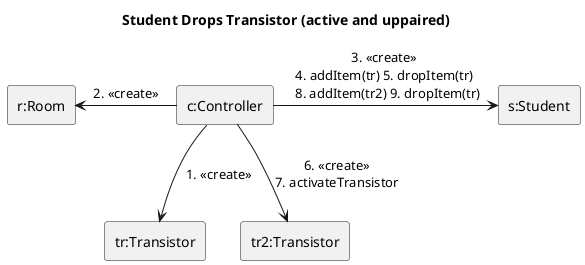 @startuml cd

!$targetActor = "s"
!$targetActorClass = "Student"
skinparam linestyle ortho
rectangle "c:Controller" as c
rectangle "$targetActor:$targetActorClass" as s
rectangle "r:Room" as r

!$targetItem = "tr"
!$targetItem2 = "tr2"
!$targetItemClass = "Transistor"
rectangle "$targetItem:$targetItemClass" as targetItem
rectangle "$targetItem2:$targetItemClass" as targetItem2
title  $targetActorClass Drops $targetItemClass (active and uppaired)

c --> targetItem: 1. <<create>>
c --> targetItem2: 6. <<create>>\n7. activateTransistor

c -left-> r: 2. <<create>>
c -right-> s: 3. <<create>> \n4. addItem($targetItem) 5. dropItem($targetItem) \n 8. addItem($targetItem2) 9. dropItem($targetItem)

 

@enduml